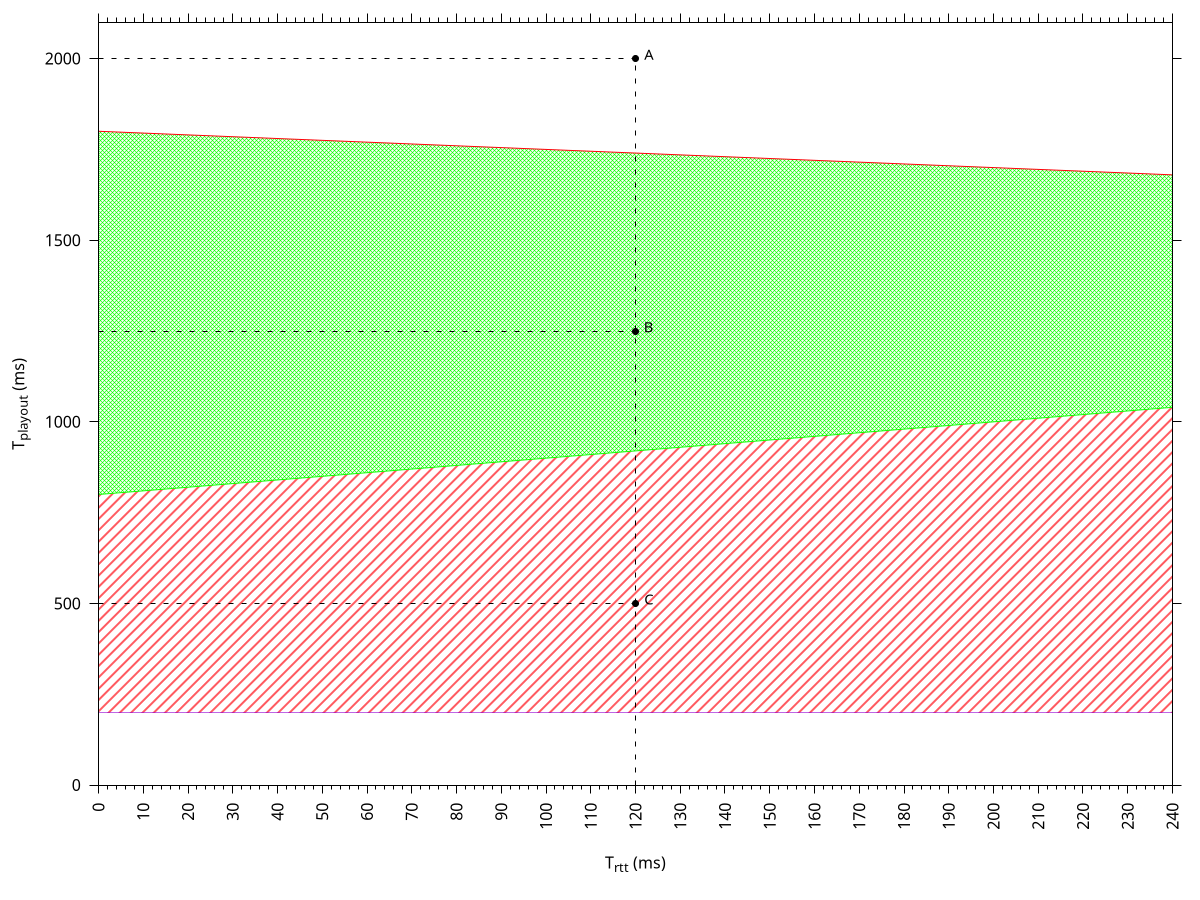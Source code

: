 set terminal pdf color font "Times,14"
set output "figures/analysis-video-zoomed-inconsistent_region.pdf"

Tmax     = 2000
Tframing = 200

set xrange [0:240]
set yrange [0:2100]

set style fill solid

f(x) = x + 4 * Tframing
g(x) = Tmax - Tframing - (x / 2.0)
h(x) = f(x)<g(x)?f(x):g(x)
i(x) = Tframing

set ytics out

set xtics out 0,10
set mxtics 5

set xlabel "T_{rtt} (ms)"
set ylabel "T_{playout} (ms)"

set arrow from 120,0 to 120,2000 nohead front dashtype 2

set arrow from 0,500 to 120,500 nohead front dashtype 2
set arrow from 0,1250 to 120,1250 nohead front dashtype 2
set arrow from 0,2000 to 120,2000 nohead front dashtype 2

set xtics rotate

plot Tframing notitle, \
     '+' using 1:(f($1)):(g($1)) with filledc below lc rgb "#0DFF01" fillstyle pattern 2 notitle, \
     '+' using 1:(i($1)):(h($1)) with filledc below lc rgb "#FF000A" fillstyle pattern 5 notitle, \
     f(x) lt 2 lc rgb "#0DFF01" lw 1 notitle, \
     g(x) lt 2 lc rgb "#FF000A" lw 1 notitle, \
     "<echo '120 500 C'" with labels point pt 7 offset char 1,0 font ',11' notitle, \
     "<echo '120 1250 B'" with labels point pt 7 offset char 1,0 font ',11' notitle, \
     "<echo '120 2000 A'" with labels point pt 7 offset char 1,0 font ',11' notitle